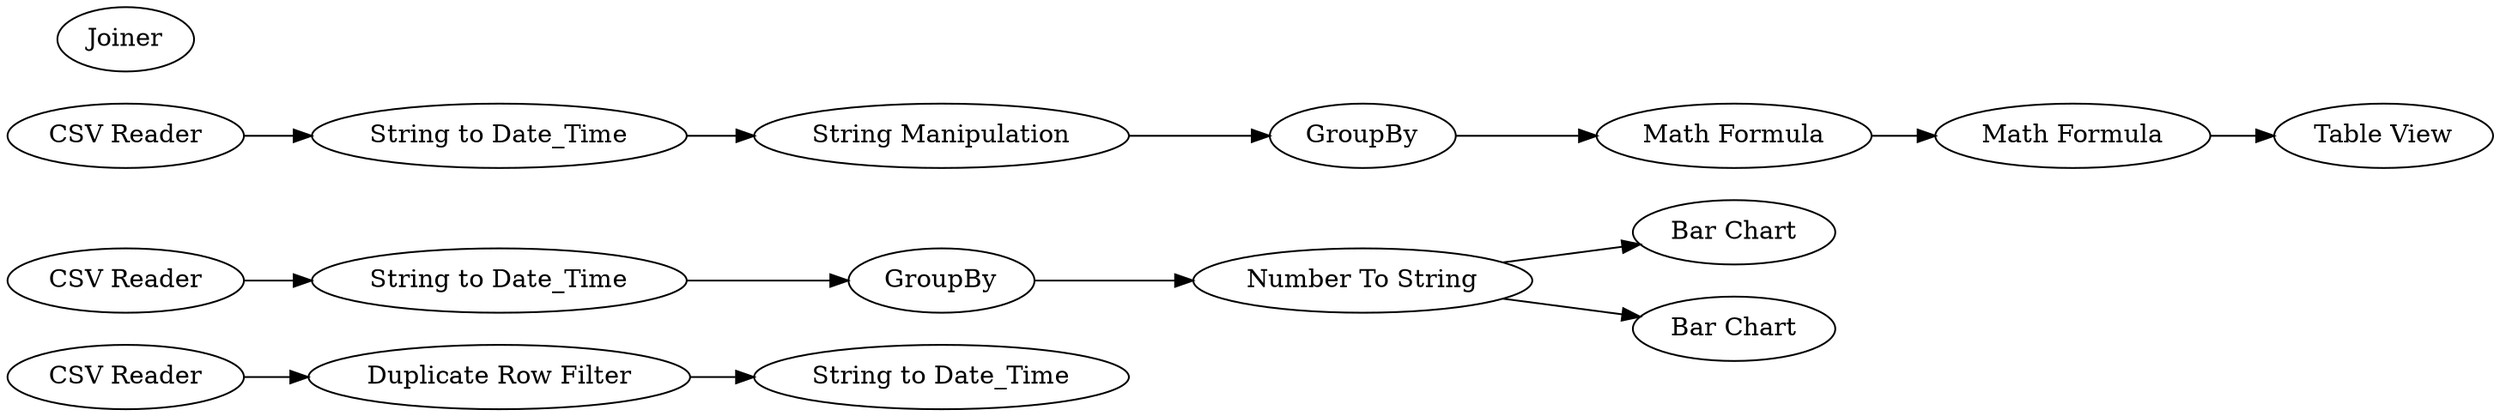 digraph {
	3 [label="CSV Reader"]
	4 [label="String to Date_Time"]
	5 [label="String to Date_Time"]
	6 [label="String to Date_Time"]
	7 [label="String Manipulation"]
	8 [label=Joiner]
	11 [label="Duplicate Row Filter"]
	18 [label="CSV Reader"]
	20 [label=GroupBy]
	24 [label="CSV Reader"]
	27 [label="Math Formula"]
	29 [label="Math Formula"]
	30 [label="Table View"]
	31 [label=GroupBy]
	32 [label="Number To String"]
	33 [label="Bar Chart"]
	34 [label="Bar Chart"]
	3 -> 11
	4 -> 31
	5 -> 7
	7 -> 20
	11 -> 6
	18 -> 4
	20 -> 27
	24 -> 5
	27 -> 29
	29 -> 30
	31 -> 32
	32 -> 33
	32 -> 34
	rankdir=LR
}
